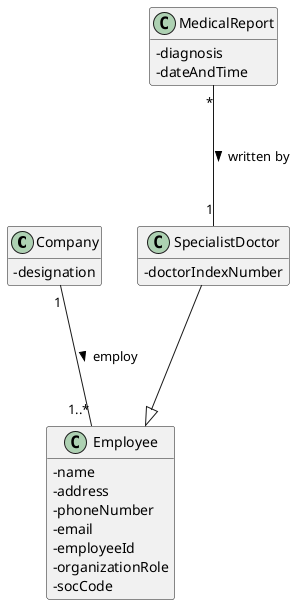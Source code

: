 @startuml
hide methods
'left to right direction
skinparam classAttributeIconSize 0

class Company{
-designation
}


class Employee{
-name
-address
-phoneNumber
-email
-employeeId
-organizationRole
-socCode
}

class SpecialistDoctor{
-doctorIndexNumber
}

class MedicalReport{
-diagnosis
-dateAndTime
}



Company "1"---"1..*" Employee : employ >
SpecialistDoctor ---|> Employee
MedicalReport "*"---"1" SpecialistDoctor : written by >

@enduml